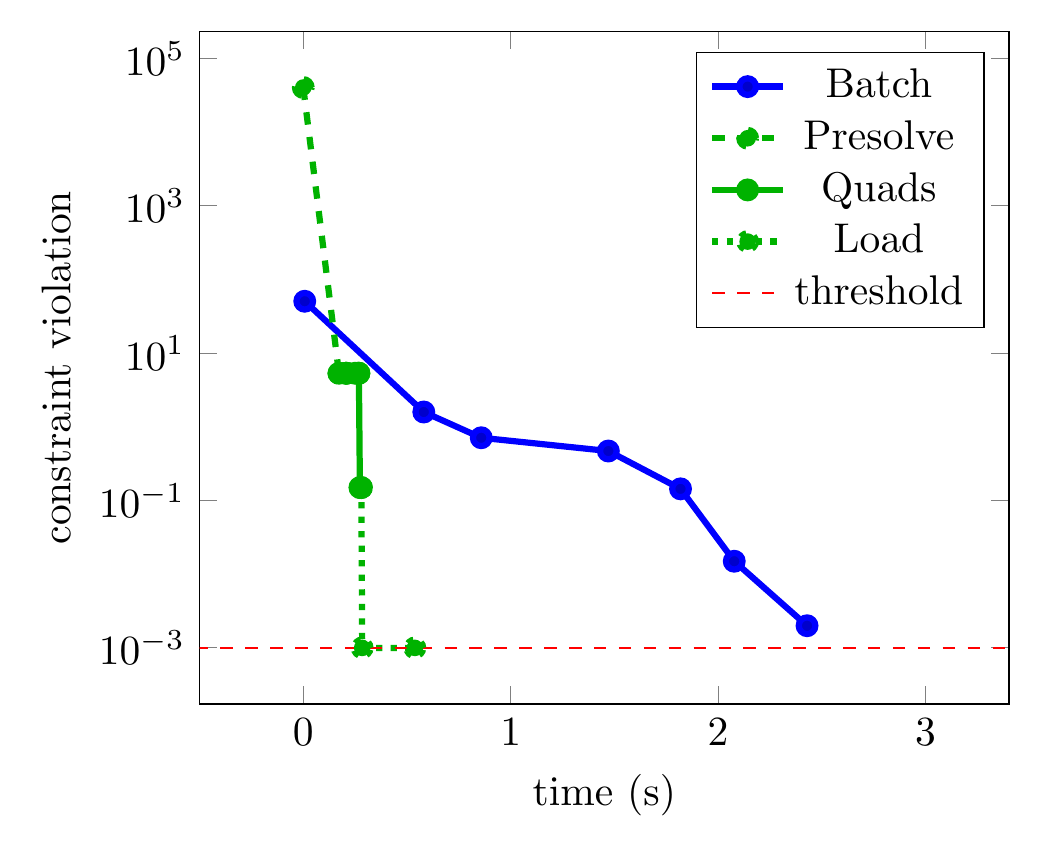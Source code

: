 \begin{tikzpicture}[,
scale=1.5]
\begin{axis}[legend pos = {north east}, ylabel = {constraint violation}, xmin = {-0.5}, xmax = {3.403}, ymode = {log}, xlabel = {time (s)}, hide axis = {false}, grid=none]\addplot+ [line width=1.5]coordinates {
(0.007, 50.595)
(0.581, 1.59)
(0.858, 0.711)
(1.471, 0.47)
(1.819, 0.144)
(2.078, 0.015)
(2.429, 0.002)
(3.094, 0.0)
};
\addlegendentry{Batch}
\addplot+ [color=green!70!black, line width=1.5, dashed, mark=*, mark options={green!70!black}]coordinates {
(0.0, 40270.234)
(0.172, 5.339)
};
\addlegendentry{Presolve}
\addplot+ [color=green!70!black, line width=1.5, solid, mark=*, mark options={green!70!black}]coordinates {
(0.172, 5.339)
(0.207, 5.339)
(0.207, 5.339)
(0.207, 5.339)
(0.249, 5.339)
(0.263, 5.339)
(0.268, 5.339)
(0.268, 5.339)
(0.273, 0.15)
(0.278, 0.15)
(0.28, 0.15)
};
\addlegendentry{Quads}
\addplot+ [color=green!70!black, line width=1.5, dotted, mark=*, mark options={green!70!black}]coordinates {
(0.28, 0.15)
(0.284, 0.001)
(0.538, 0.001)
};
\addlegendentry{Load}
\addplot+ [color=red, dashed, no marks]coordinates {
(-1.0, 0.001)
(4.641, 0.001)
};
\addlegendentry{threshold}
\end{axis}

\end{tikzpicture}
